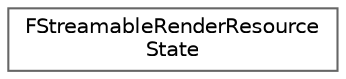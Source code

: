 digraph "Graphical Class Hierarchy"
{
 // INTERACTIVE_SVG=YES
 // LATEX_PDF_SIZE
  bgcolor="transparent";
  edge [fontname=Helvetica,fontsize=10,labelfontname=Helvetica,labelfontsize=10];
  node [fontname=Helvetica,fontsize=10,shape=box,height=0.2,width=0.4];
  rankdir="LR";
  Node0 [id="Node000000",label="FStreamableRenderResource\lState",height=0.2,width=0.4,color="grey40", fillcolor="white", style="filled",URL="$de/dbd/structFStreamableRenderResourceState.html",tooltip="Define the streaming capabilities of a UStreamableRenderAsset render resources."];
}
